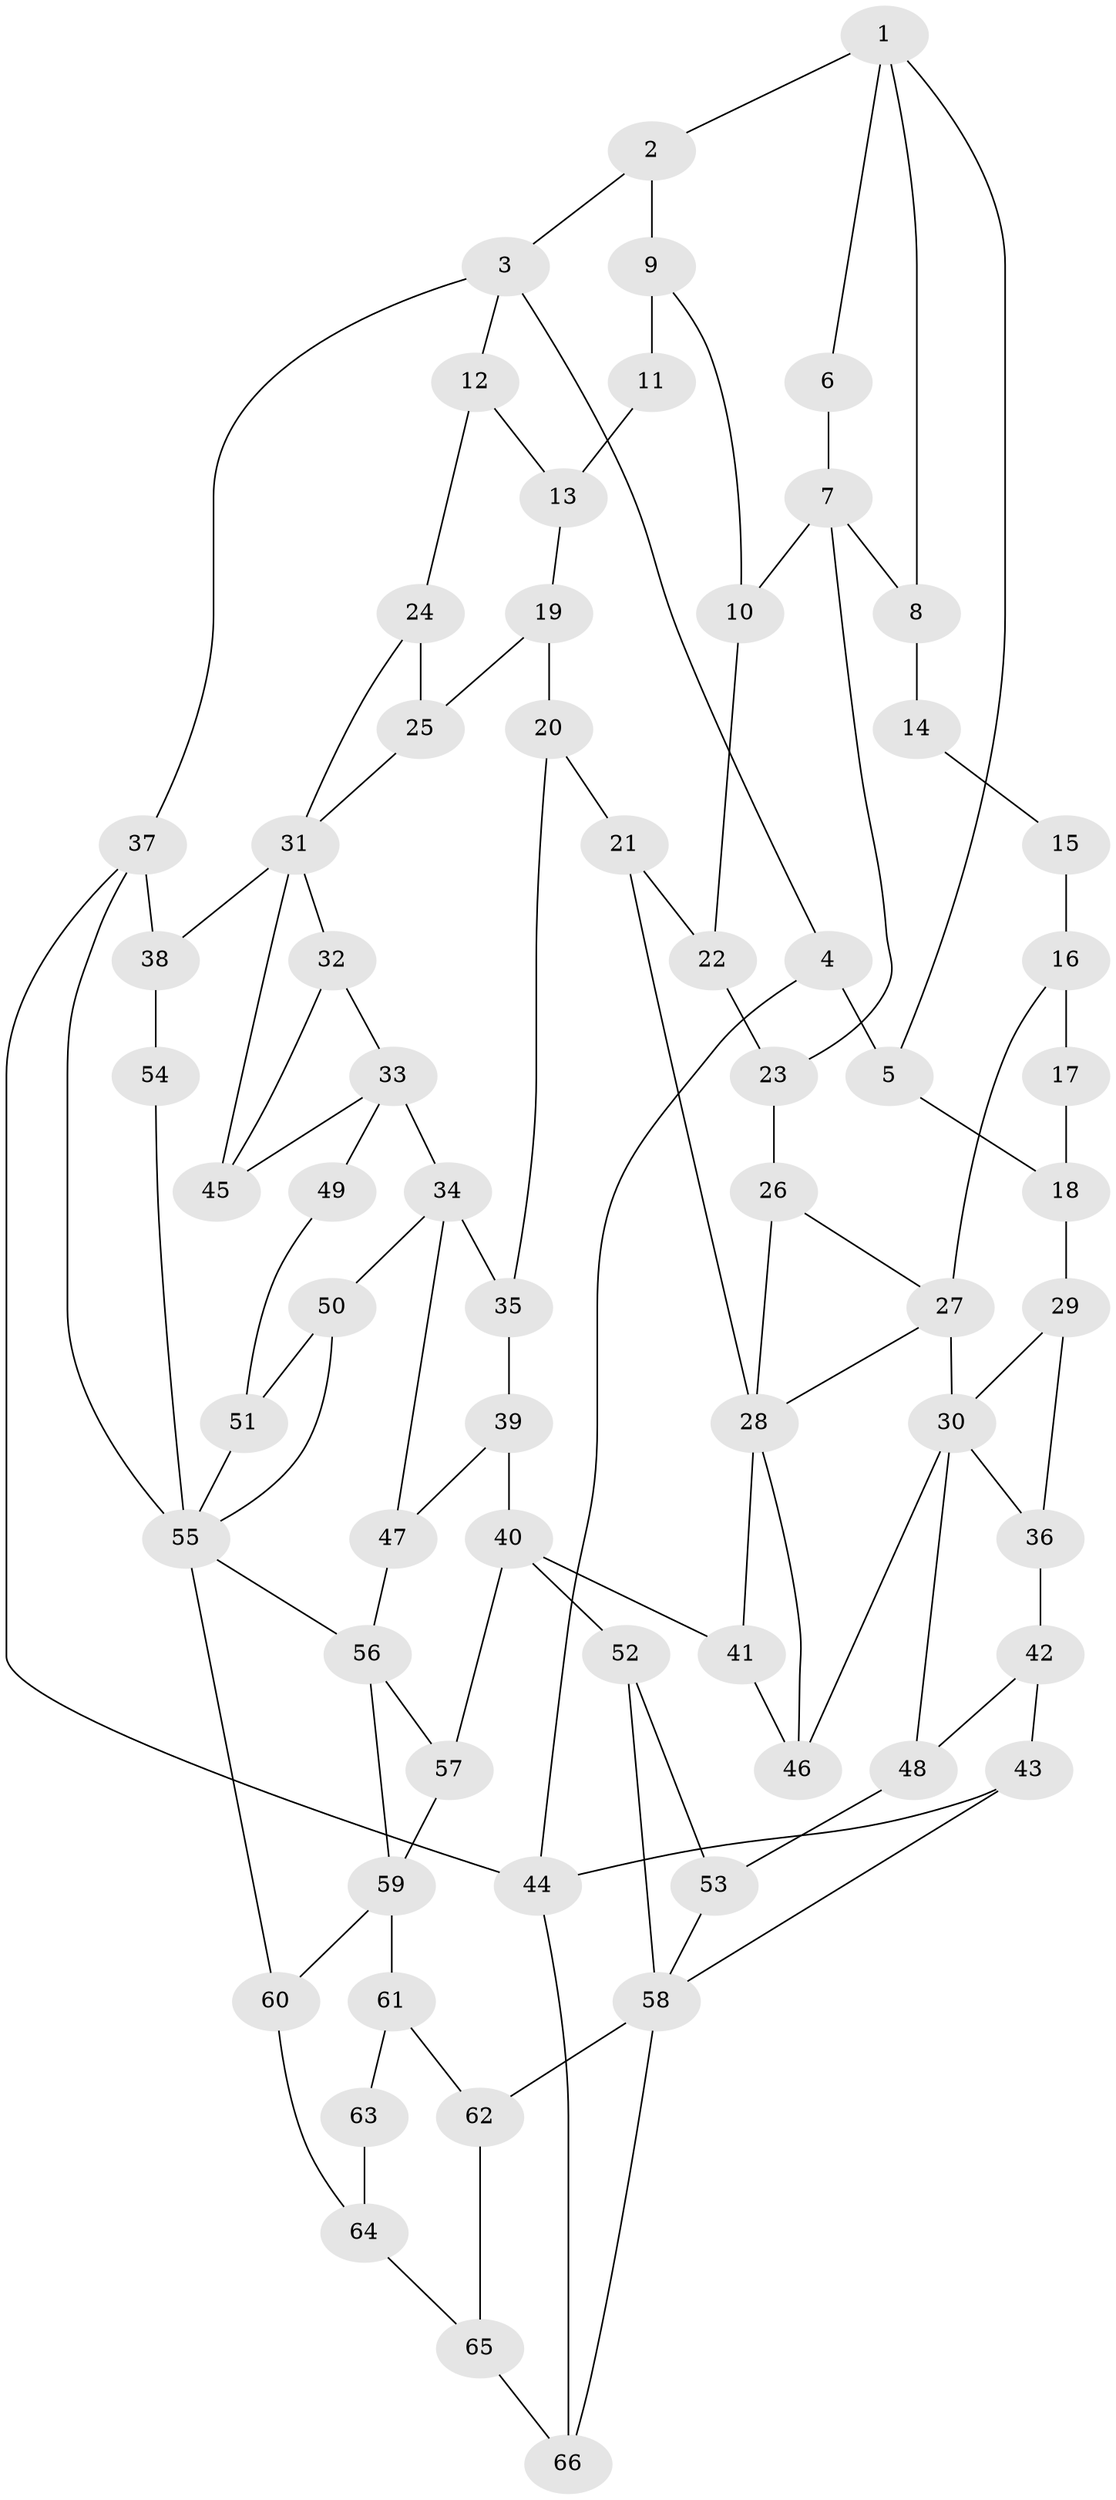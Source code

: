 // original degree distribution, {3: 0.022727272727272728, 5: 0.44696969696969696, 4: 0.26515151515151514, 6: 0.26515151515151514}
// Generated by graph-tools (version 1.1) at 2025/54/03/04/25 22:54:25]
// undirected, 66 vertices, 106 edges
graph export_dot {
  node [color=gray90,style=filled];
  1;
  2;
  3;
  4;
  5;
  6;
  7;
  8;
  9;
  10;
  11;
  12;
  13;
  14;
  15;
  16;
  17;
  18;
  19;
  20;
  21;
  22;
  23;
  24;
  25;
  26;
  27;
  28;
  29;
  30;
  31;
  32;
  33;
  34;
  35;
  36;
  37;
  38;
  39;
  40;
  41;
  42;
  43;
  44;
  45;
  46;
  47;
  48;
  49;
  50;
  51;
  52;
  53;
  54;
  55;
  56;
  57;
  58;
  59;
  60;
  61;
  62;
  63;
  64;
  65;
  66;
  1 -- 2 [weight=1.0];
  1 -- 5 [weight=1.0];
  1 -- 6 [weight=1.0];
  1 -- 8 [weight=1.0];
  2 -- 3 [weight=1.0];
  2 -- 9 [weight=1.0];
  3 -- 4 [weight=1.0];
  3 -- 12 [weight=1.0];
  3 -- 37 [weight=1.0];
  4 -- 5 [weight=2.0];
  4 -- 44 [weight=1.0];
  5 -- 18 [weight=2.0];
  6 -- 7 [weight=2.0];
  7 -- 8 [weight=2.0];
  7 -- 10 [weight=1.0];
  7 -- 23 [weight=1.0];
  8 -- 14 [weight=2.0];
  9 -- 10 [weight=1.0];
  9 -- 11 [weight=2.0];
  10 -- 22 [weight=1.0];
  11 -- 13 [weight=4.0];
  12 -- 13 [weight=1.0];
  12 -- 24 [weight=1.0];
  13 -- 19 [weight=1.0];
  14 -- 15 [weight=1.0];
  15 -- 16 [weight=2.0];
  16 -- 17 [weight=2.0];
  16 -- 27 [weight=2.0];
  17 -- 18 [weight=2.0];
  18 -- 29 [weight=2.0];
  19 -- 20 [weight=1.0];
  19 -- 25 [weight=1.0];
  20 -- 21 [weight=1.0];
  20 -- 35 [weight=1.0];
  21 -- 22 [weight=1.0];
  21 -- 28 [weight=2.0];
  22 -- 23 [weight=1.0];
  23 -- 26 [weight=1.0];
  24 -- 25 [weight=1.0];
  24 -- 31 [weight=1.0];
  25 -- 31 [weight=1.0];
  26 -- 27 [weight=1.0];
  26 -- 28 [weight=1.0];
  27 -- 28 [weight=1.0];
  27 -- 30 [weight=1.0];
  28 -- 41 [weight=1.0];
  28 -- 46 [weight=1.0];
  29 -- 30 [weight=1.0];
  29 -- 36 [weight=1.0];
  30 -- 36 [weight=1.0];
  30 -- 46 [weight=1.0];
  30 -- 48 [weight=1.0];
  31 -- 32 [weight=1.0];
  31 -- 38 [weight=2.0];
  31 -- 45 [weight=1.0];
  32 -- 33 [weight=1.0];
  32 -- 45 [weight=1.0];
  33 -- 34 [weight=2.0];
  33 -- 45 [weight=1.0];
  33 -- 49 [weight=2.0];
  34 -- 35 [weight=1.0];
  34 -- 47 [weight=1.0];
  34 -- 50 [weight=2.0];
  35 -- 39 [weight=1.0];
  36 -- 42 [weight=4.0];
  37 -- 38 [weight=1.0];
  37 -- 44 [weight=1.0];
  37 -- 55 [weight=1.0];
  38 -- 54 [weight=2.0];
  39 -- 40 [weight=1.0];
  39 -- 47 [weight=1.0];
  40 -- 41 [weight=2.0];
  40 -- 52 [weight=2.0];
  40 -- 57 [weight=1.0];
  41 -- 46 [weight=1.0];
  42 -- 43 [weight=1.0];
  42 -- 48 [weight=1.0];
  43 -- 44 [weight=1.0];
  43 -- 58 [weight=2.0];
  44 -- 66 [weight=1.0];
  47 -- 56 [weight=1.0];
  48 -- 53 [weight=1.0];
  49 -- 51 [weight=1.0];
  50 -- 51 [weight=1.0];
  50 -- 55 [weight=1.0];
  51 -- 55 [weight=1.0];
  52 -- 53 [weight=1.0];
  52 -- 58 [weight=1.0];
  53 -- 58 [weight=1.0];
  54 -- 55 [weight=1.0];
  55 -- 56 [weight=1.0];
  55 -- 60 [weight=1.0];
  56 -- 57 [weight=1.0];
  56 -- 59 [weight=1.0];
  57 -- 59 [weight=1.0];
  58 -- 62 [weight=1.0];
  58 -- 66 [weight=1.0];
  59 -- 60 [weight=1.0];
  59 -- 61 [weight=1.0];
  60 -- 64 [weight=1.0];
  61 -- 62 [weight=1.0];
  61 -- 63 [weight=1.0];
  62 -- 65 [weight=1.0];
  63 -- 64 [weight=1.0];
  64 -- 65 [weight=1.0];
  65 -- 66 [weight=1.0];
}

